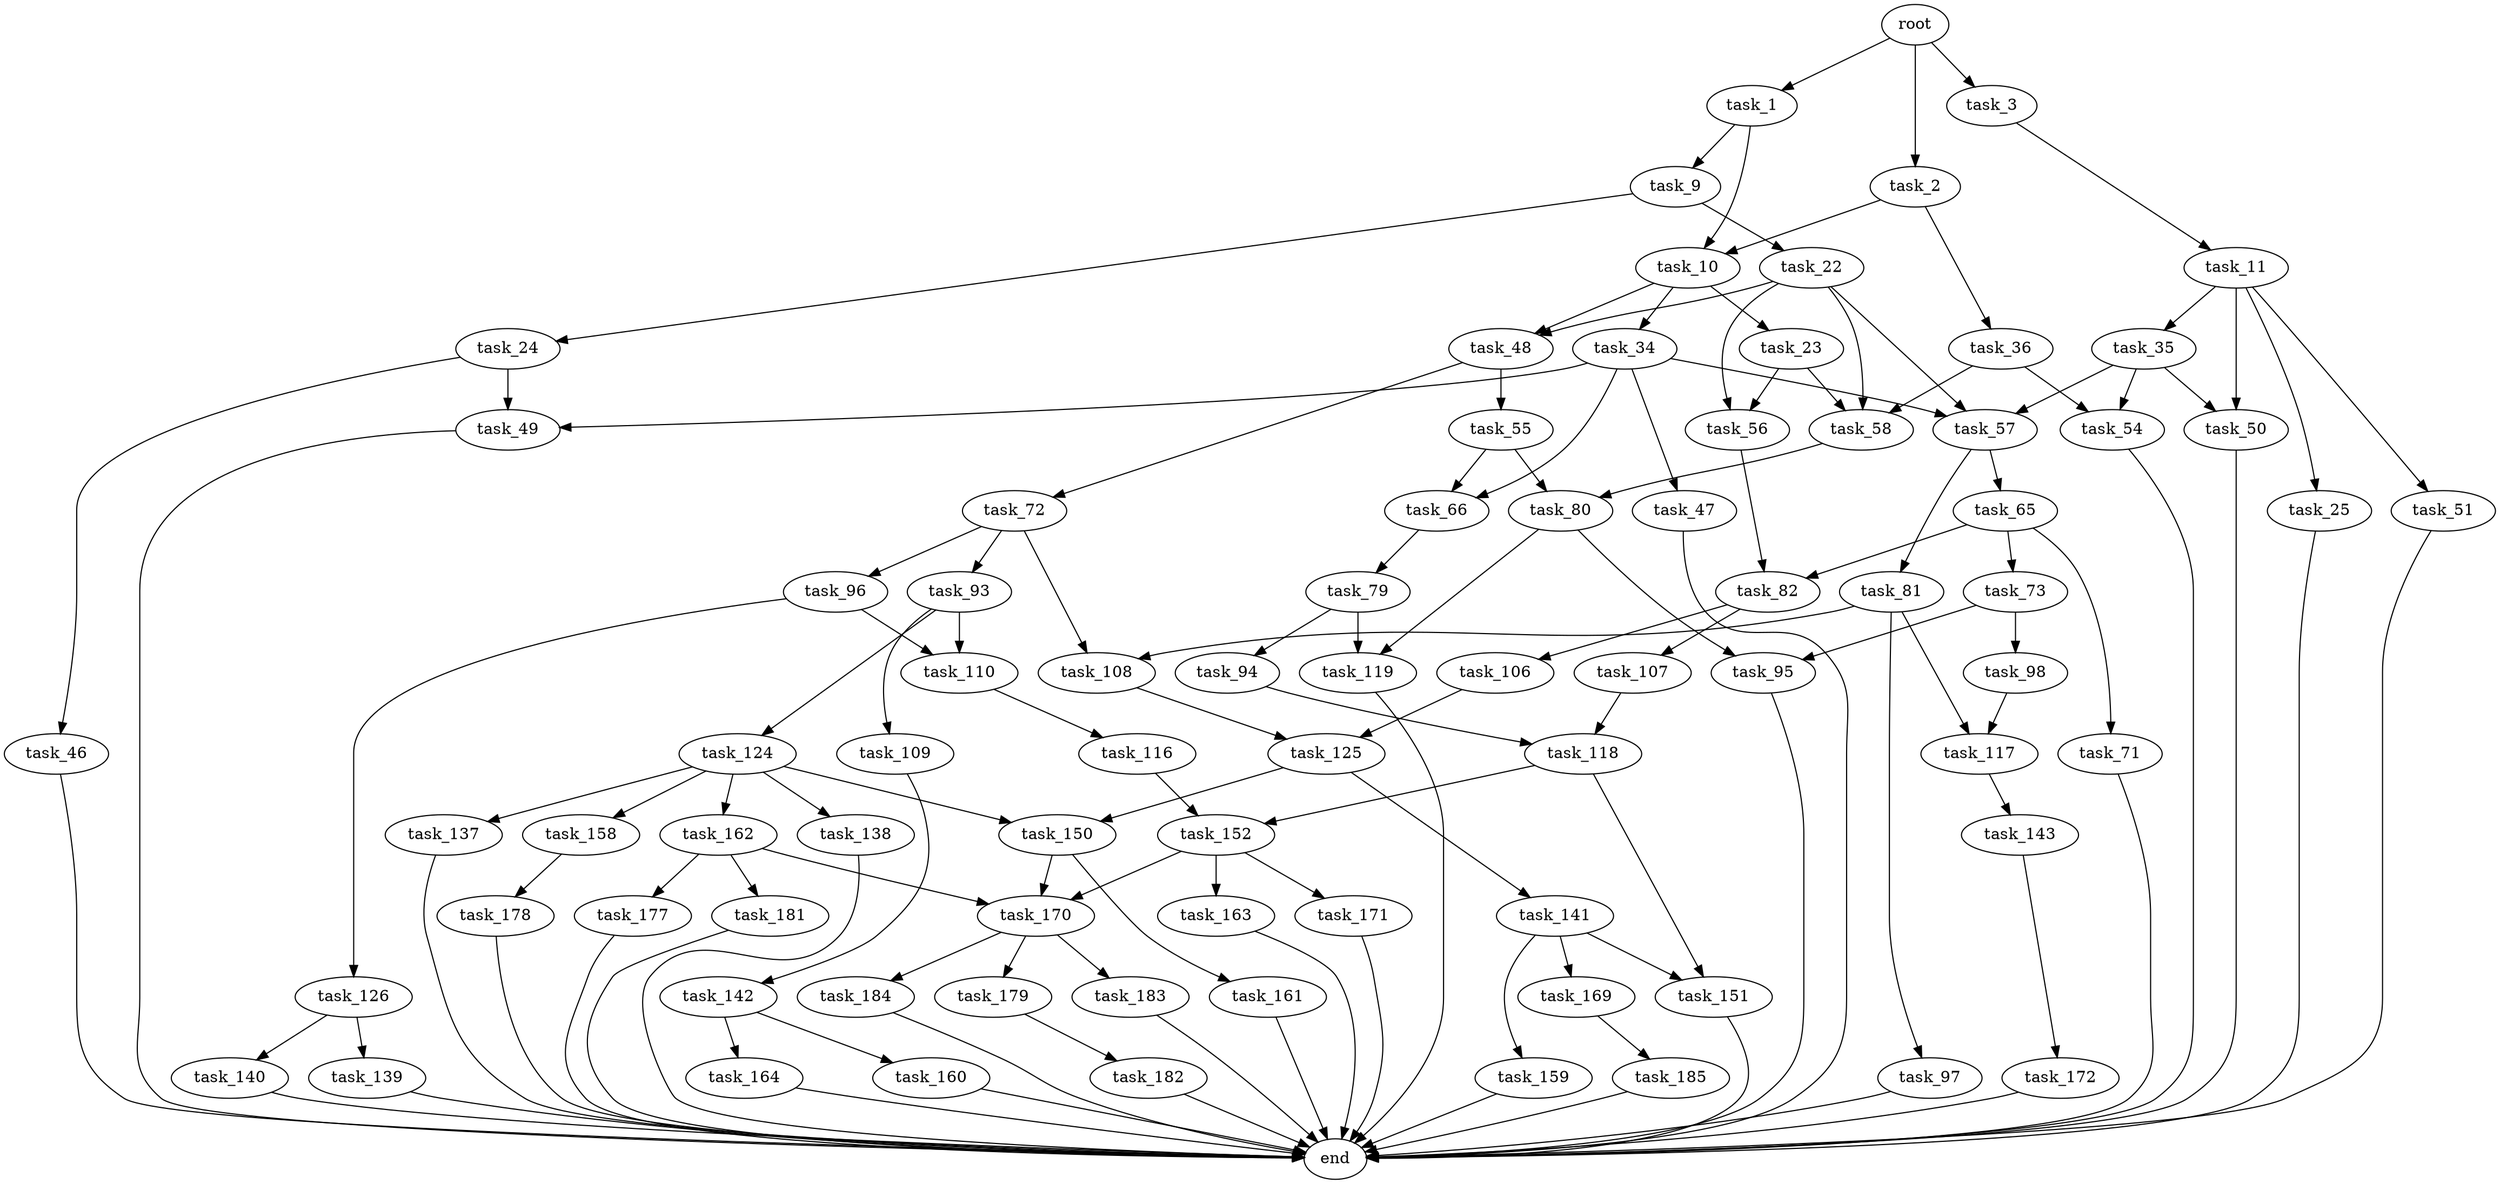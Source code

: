 digraph G {
  root [size="0.000000"];
  task_1 [size="1073741824000.000000"];
  task_2 [size="32622142806.000000"];
  task_3 [size="231928233984.000000"];
  task_9 [size="66919232333.000000"];
  task_10 [size="549755813888.000000"];
  task_11 [size="549755813888.000000"];
  task_22 [size="231928233984.000000"];
  task_23 [size="30720961019.000000"];
  task_24 [size="8589934592.000000"];
  task_25 [size="28991029248.000000"];
  task_34 [size="68719476736.000000"];
  task_35 [size="192773306085.000000"];
  task_36 [size="231928233984.000000"];
  task_46 [size="4821171409.000000"];
  task_47 [size="2446057714.000000"];
  task_48 [size="1073741824000.000000"];
  task_49 [size="549755813888.000000"];
  task_50 [size="21175133313.000000"];
  task_51 [size="782757789696.000000"];
  task_54 [size="317720132473.000000"];
  task_55 [size="58960837778.000000"];
  task_56 [size="549755813888.000000"];
  task_57 [size="13880780819.000000"];
  task_58 [size="28991029248.000000"];
  task_65 [size="10873563018.000000"];
  task_66 [size="663999685931.000000"];
  task_71 [size="368293445632.000000"];
  task_72 [size="1468246416.000000"];
  task_73 [size="28991029248.000000"];
  task_79 [size="19847378810.000000"];
  task_80 [size="68719476736.000000"];
  task_81 [size="368293445632.000000"];
  task_82 [size="231928233984.000000"];
  task_93 [size="368293445632.000000"];
  task_94 [size="31025776976.000000"];
  task_95 [size="1801454893.000000"];
  task_96 [size="2052820569.000000"];
  task_97 [size="368293445632.000000"];
  task_98 [size="72394259096.000000"];
  task_106 [size="1073741824000.000000"];
  task_107 [size="2562555158.000000"];
  task_108 [size="15657779364.000000"];
  task_109 [size="8589934592.000000"];
  task_110 [size="231928233984.000000"];
  task_116 [size="38984990201.000000"];
  task_117 [size="549755813888.000000"];
  task_118 [size="231928233984.000000"];
  task_119 [size="28049918003.000000"];
  task_124 [size="231928233984.000000"];
  task_125 [size="1867262237.000000"];
  task_126 [size="9840891299.000000"];
  task_137 [size="134217728000.000000"];
  task_138 [size="10472448013.000000"];
  task_139 [size="549755813888.000000"];
  task_140 [size="68719476736.000000"];
  task_141 [size="603671322987.000000"];
  task_142 [size="959188588.000000"];
  task_143 [size="9285864872.000000"];
  task_150 [size="29036524787.000000"];
  task_151 [size="1431381558.000000"];
  task_152 [size="68719476736.000000"];
  task_158 [size="782757789696.000000"];
  task_159 [size="34602349260.000000"];
  task_160 [size="782757789696.000000"];
  task_161 [size="8461130973.000000"];
  task_162 [size="549755813888.000000"];
  task_163 [size="231928233984.000000"];
  task_164 [size="134217728000.000000"];
  task_169 [size="303283062.000000"];
  task_170 [size="330625200582.000000"];
  task_171 [size="804921085629.000000"];
  task_172 [size="79389616198.000000"];
  task_177 [size="26869549812.000000"];
  task_178 [size="107011724024.000000"];
  task_179 [size="68719476736.000000"];
  task_181 [size="17677330636.000000"];
  task_182 [size="5429695020.000000"];
  task_183 [size="21150654145.000000"];
  task_184 [size="41786439044.000000"];
  task_185 [size="27907898265.000000"];
  end [size="0.000000"];

  root -> task_1 [size="1.000000"];
  root -> task_2 [size="1.000000"];
  root -> task_3 [size="1.000000"];
  task_1 -> task_9 [size="838860800.000000"];
  task_1 -> task_10 [size="838860800.000000"];
  task_2 -> task_10 [size="536870912.000000"];
  task_2 -> task_36 [size="536870912.000000"];
  task_3 -> task_11 [size="301989888.000000"];
  task_9 -> task_22 [size="209715200.000000"];
  task_9 -> task_24 [size="209715200.000000"];
  task_10 -> task_23 [size="536870912.000000"];
  task_10 -> task_34 [size="536870912.000000"];
  task_10 -> task_48 [size="536870912.000000"];
  task_11 -> task_25 [size="536870912.000000"];
  task_11 -> task_35 [size="536870912.000000"];
  task_11 -> task_50 [size="536870912.000000"];
  task_11 -> task_51 [size="536870912.000000"];
  task_22 -> task_48 [size="301989888.000000"];
  task_22 -> task_56 [size="301989888.000000"];
  task_22 -> task_57 [size="301989888.000000"];
  task_22 -> task_58 [size="301989888.000000"];
  task_23 -> task_56 [size="679477248.000000"];
  task_23 -> task_58 [size="679477248.000000"];
  task_24 -> task_46 [size="33554432.000000"];
  task_24 -> task_49 [size="33554432.000000"];
  task_25 -> end [size="1.000000"];
  task_34 -> task_47 [size="134217728.000000"];
  task_34 -> task_49 [size="134217728.000000"];
  task_34 -> task_57 [size="134217728.000000"];
  task_34 -> task_66 [size="134217728.000000"];
  task_35 -> task_50 [size="301989888.000000"];
  task_35 -> task_54 [size="301989888.000000"];
  task_35 -> task_57 [size="301989888.000000"];
  task_36 -> task_54 [size="301989888.000000"];
  task_36 -> task_58 [size="301989888.000000"];
  task_46 -> end [size="1.000000"];
  task_47 -> end [size="1.000000"];
  task_48 -> task_55 [size="838860800.000000"];
  task_48 -> task_72 [size="838860800.000000"];
  task_49 -> end [size="1.000000"];
  task_50 -> end [size="1.000000"];
  task_51 -> end [size="1.000000"];
  task_54 -> end [size="1.000000"];
  task_55 -> task_66 [size="134217728.000000"];
  task_55 -> task_80 [size="134217728.000000"];
  task_56 -> task_82 [size="536870912.000000"];
  task_57 -> task_65 [size="536870912.000000"];
  task_57 -> task_81 [size="536870912.000000"];
  task_58 -> task_80 [size="75497472.000000"];
  task_65 -> task_71 [size="411041792.000000"];
  task_65 -> task_73 [size="411041792.000000"];
  task_65 -> task_82 [size="411041792.000000"];
  task_66 -> task_79 [size="536870912.000000"];
  task_71 -> end [size="1.000000"];
  task_72 -> task_93 [size="134217728.000000"];
  task_72 -> task_96 [size="134217728.000000"];
  task_72 -> task_108 [size="134217728.000000"];
  task_73 -> task_95 [size="75497472.000000"];
  task_73 -> task_98 [size="75497472.000000"];
  task_79 -> task_94 [size="838860800.000000"];
  task_79 -> task_119 [size="838860800.000000"];
  task_80 -> task_95 [size="134217728.000000"];
  task_80 -> task_119 [size="134217728.000000"];
  task_81 -> task_97 [size="411041792.000000"];
  task_81 -> task_108 [size="411041792.000000"];
  task_81 -> task_117 [size="411041792.000000"];
  task_82 -> task_106 [size="301989888.000000"];
  task_82 -> task_107 [size="301989888.000000"];
  task_93 -> task_109 [size="411041792.000000"];
  task_93 -> task_110 [size="411041792.000000"];
  task_93 -> task_124 [size="411041792.000000"];
  task_94 -> task_118 [size="679477248.000000"];
  task_95 -> end [size="1.000000"];
  task_96 -> task_110 [size="75497472.000000"];
  task_96 -> task_126 [size="75497472.000000"];
  task_97 -> end [size="1.000000"];
  task_98 -> task_117 [size="75497472.000000"];
  task_106 -> task_125 [size="838860800.000000"];
  task_107 -> task_118 [size="134217728.000000"];
  task_108 -> task_125 [size="301989888.000000"];
  task_109 -> task_142 [size="33554432.000000"];
  task_110 -> task_116 [size="301989888.000000"];
  task_116 -> task_152 [size="679477248.000000"];
  task_117 -> task_143 [size="536870912.000000"];
  task_118 -> task_151 [size="301989888.000000"];
  task_118 -> task_152 [size="301989888.000000"];
  task_119 -> end [size="1.000000"];
  task_124 -> task_137 [size="301989888.000000"];
  task_124 -> task_138 [size="301989888.000000"];
  task_124 -> task_150 [size="301989888.000000"];
  task_124 -> task_158 [size="301989888.000000"];
  task_124 -> task_162 [size="301989888.000000"];
  task_125 -> task_141 [size="33554432.000000"];
  task_125 -> task_150 [size="33554432.000000"];
  task_126 -> task_139 [size="209715200.000000"];
  task_126 -> task_140 [size="209715200.000000"];
  task_137 -> end [size="1.000000"];
  task_138 -> end [size="1.000000"];
  task_139 -> end [size="1.000000"];
  task_140 -> end [size="1.000000"];
  task_141 -> task_151 [size="536870912.000000"];
  task_141 -> task_159 [size="536870912.000000"];
  task_141 -> task_169 [size="536870912.000000"];
  task_142 -> task_160 [size="33554432.000000"];
  task_142 -> task_164 [size="33554432.000000"];
  task_143 -> task_172 [size="411041792.000000"];
  task_150 -> task_161 [size="679477248.000000"];
  task_150 -> task_170 [size="679477248.000000"];
  task_151 -> end [size="1.000000"];
  task_152 -> task_163 [size="134217728.000000"];
  task_152 -> task_170 [size="134217728.000000"];
  task_152 -> task_171 [size="134217728.000000"];
  task_158 -> task_178 [size="679477248.000000"];
  task_159 -> end [size="1.000000"];
  task_160 -> end [size="1.000000"];
  task_161 -> end [size="1.000000"];
  task_162 -> task_170 [size="536870912.000000"];
  task_162 -> task_177 [size="536870912.000000"];
  task_162 -> task_181 [size="536870912.000000"];
  task_163 -> end [size="1.000000"];
  task_164 -> end [size="1.000000"];
  task_169 -> task_185 [size="33554432.000000"];
  task_170 -> task_179 [size="209715200.000000"];
  task_170 -> task_183 [size="209715200.000000"];
  task_170 -> task_184 [size="209715200.000000"];
  task_171 -> end [size="1.000000"];
  task_172 -> end [size="1.000000"];
  task_177 -> end [size="1.000000"];
  task_178 -> end [size="1.000000"];
  task_179 -> task_182 [size="134217728.000000"];
  task_181 -> end [size="1.000000"];
  task_182 -> end [size="1.000000"];
  task_183 -> end [size="1.000000"];
  task_184 -> end [size="1.000000"];
  task_185 -> end [size="1.000000"];
}
